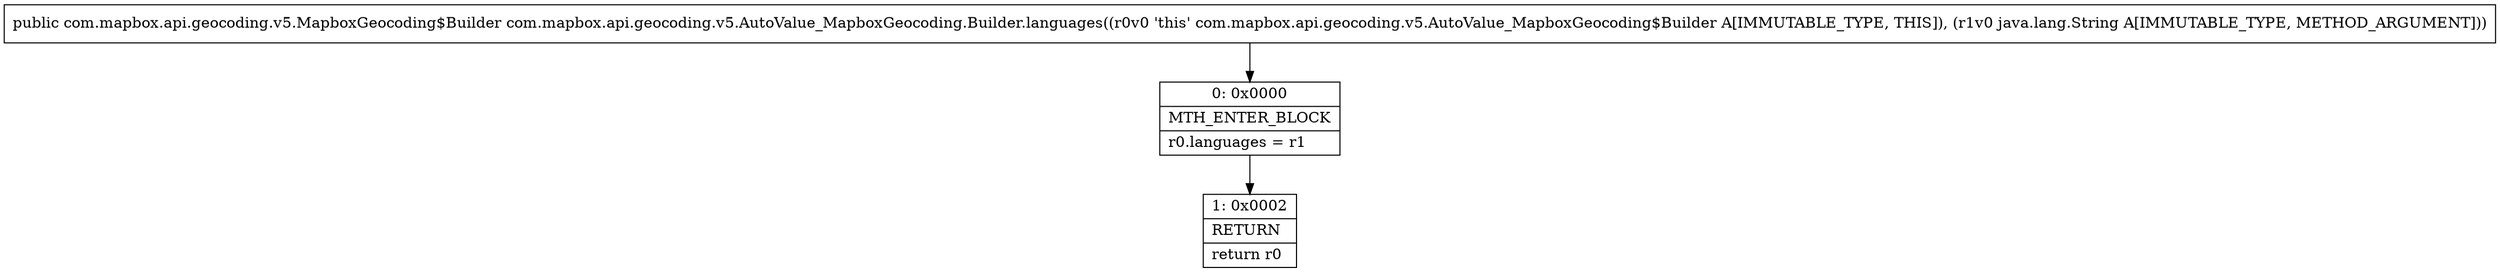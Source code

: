 digraph "CFG forcom.mapbox.api.geocoding.v5.AutoValue_MapboxGeocoding.Builder.languages(Ljava\/lang\/String;)Lcom\/mapbox\/api\/geocoding\/v5\/MapboxGeocoding$Builder;" {
Node_0 [shape=record,label="{0\:\ 0x0000|MTH_ENTER_BLOCK\l|r0.languages = r1\l}"];
Node_1 [shape=record,label="{1\:\ 0x0002|RETURN\l|return r0\l}"];
MethodNode[shape=record,label="{public com.mapbox.api.geocoding.v5.MapboxGeocoding$Builder com.mapbox.api.geocoding.v5.AutoValue_MapboxGeocoding.Builder.languages((r0v0 'this' com.mapbox.api.geocoding.v5.AutoValue_MapboxGeocoding$Builder A[IMMUTABLE_TYPE, THIS]), (r1v0 java.lang.String A[IMMUTABLE_TYPE, METHOD_ARGUMENT])) }"];
MethodNode -> Node_0;
Node_0 -> Node_1;
}

